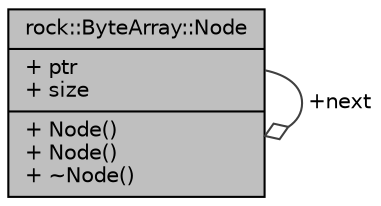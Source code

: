 digraph "rock::ByteArray::Node"
{
 // LATEX_PDF_SIZE
  edge [fontname="Helvetica",fontsize="10",labelfontname="Helvetica",labelfontsize="10"];
  node [fontname="Helvetica",fontsize="10",shape=record];
  Node1 [label="{rock::ByteArray::Node\n|+ ptr\l+ size\l|+ Node()\l+ Node()\l+ ~Node()\l}",height=0.2,width=0.4,color="black", fillcolor="grey75", style="filled", fontcolor="black",tooltip="ByteArray的存储节点"];
  Node1 -> Node1 [color="grey25",fontsize="10",style="solid",label=" +next" ,arrowhead="odiamond",fontname="Helvetica"];
}
